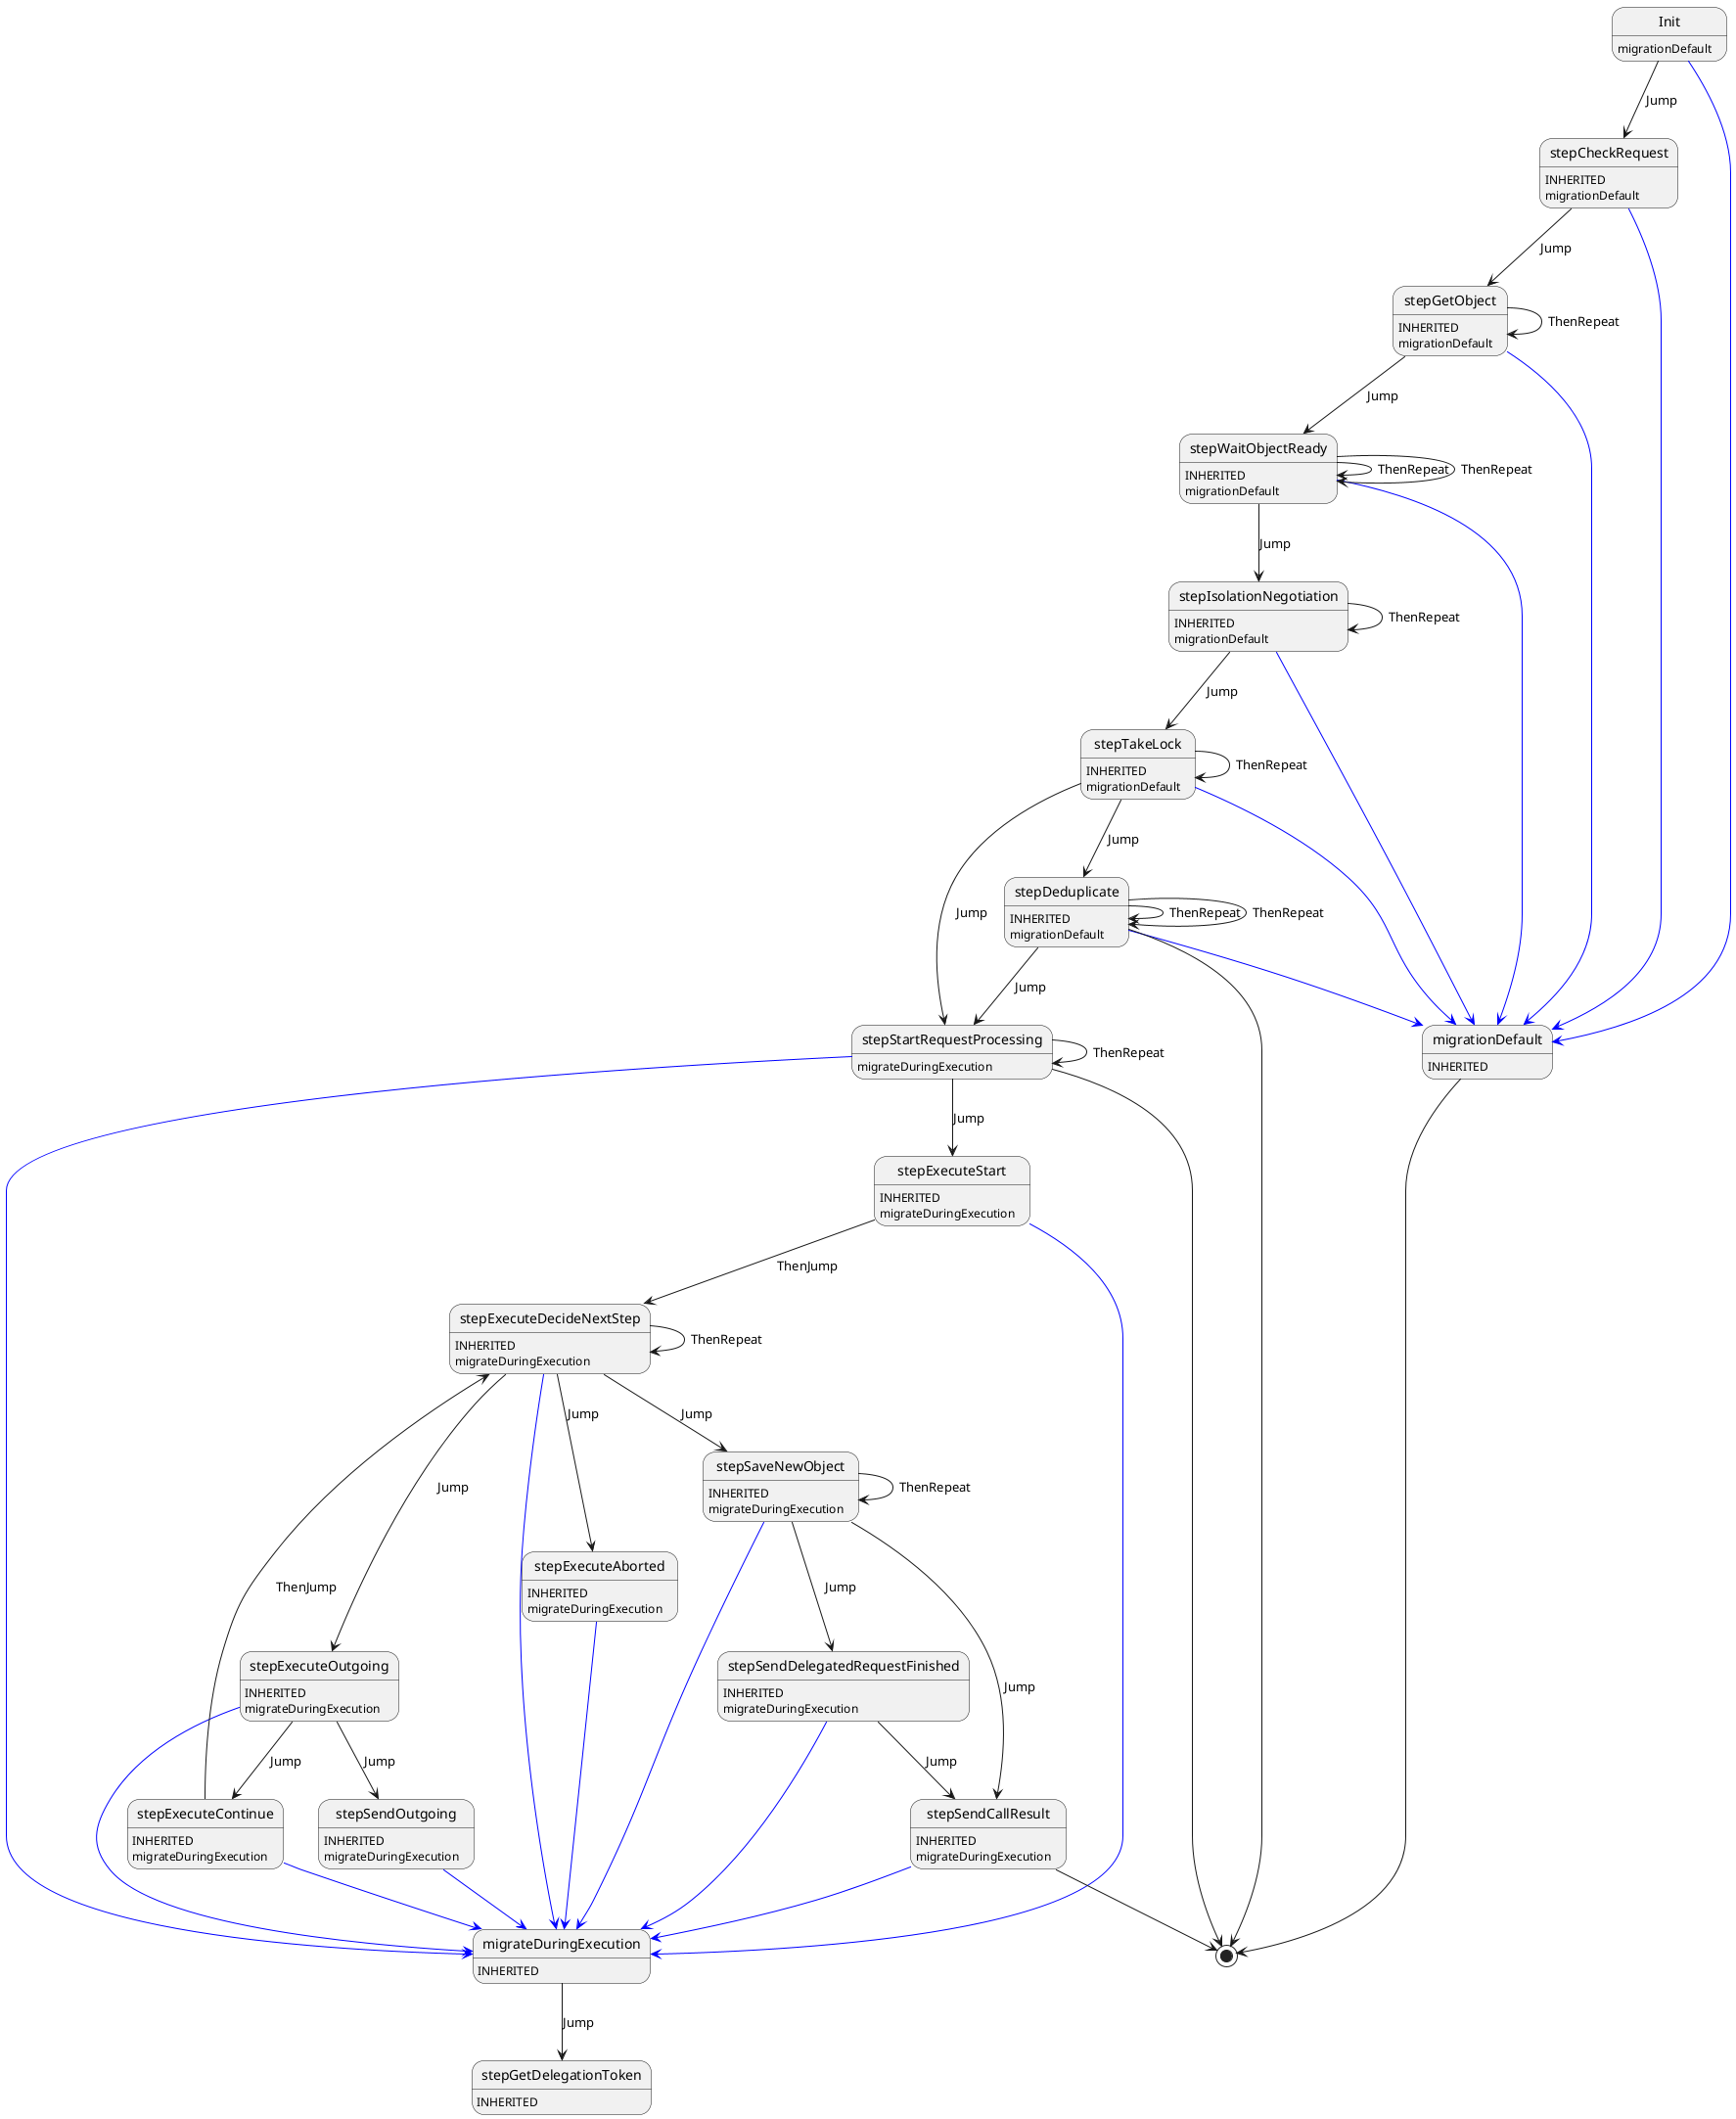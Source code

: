 @startuml
Init : migrationDefault
Init -[#blue]-> migrationDefault
Init --> stepCheckRequest : Jump
migrationDefault : INHERITED
migrationDefault --> [*]
stepCheckRequest : INHERITED
stepCheckRequest : migrationDefault
stepCheckRequest -[#blue]-> migrationDefault
stepCheckRequest --> stepGetObject : Jump
stepGetObject : INHERITED
stepGetObject : migrationDefault
stepGetObject -[#blue]-> migrationDefault
stepGetObject --> stepWaitObjectReady : Jump
stepGetObject --> stepGetObject : ThenRepeat
stepWaitObjectReady : INHERITED
stepWaitObjectReady : migrationDefault
stepWaitObjectReady -[#blue]-> migrationDefault
stepWaitObjectReady --> stepIsolationNegotiation : Jump
stepWaitObjectReady --> stepWaitObjectReady : ThenRepeat
stepWaitObjectReady --> stepWaitObjectReady : ThenRepeat
stepIsolationNegotiation : INHERITED
stepIsolationNegotiation : migrationDefault
stepIsolationNegotiation -[#blue]-> migrationDefault
stepIsolationNegotiation --> stepTakeLock : Jump
stepIsolationNegotiation --> stepIsolationNegotiation : ThenRepeat
stepTakeLock : INHERITED
stepTakeLock : migrationDefault
stepTakeLock -[#blue]-> migrationDefault
stepTakeLock --> stepDeduplicate : Jump
stepTakeLock --> stepStartRequestProcessing : Jump
stepTakeLock --> stepTakeLock : ThenRepeat
stepDeduplicate : INHERITED
stepDeduplicate : migrationDefault
stepDeduplicate -[#blue]-> migrationDefault
stepDeduplicate --> stepStartRequestProcessing : Jump
stepDeduplicate --> [*]
stepDeduplicate --> stepDeduplicate : ThenRepeat
stepDeduplicate --> stepDeduplicate : ThenRepeat
stepStartRequestProcessing : migrateDuringExecution
stepStartRequestProcessing -[#blue]-> migrateDuringExecution
stepStartRequestProcessing --> stepExecuteStart : Jump
stepStartRequestProcessing --> [*]
stepStartRequestProcessing --> stepStartRequestProcessing : ThenRepeat
migrateDuringExecution : INHERITED
migrateDuringExecution --> stepGetDelegationToken : Jump
stepExecuteStart : INHERITED
stepExecuteStart : migrateDuringExecution
stepExecuteStart -[#blue]-> migrateDuringExecution
stepExecuteStart --> stepExecuteDecideNextStep : ThenJump
stepGetDelegationToken : INHERITED
stepExecuteDecideNextStep : INHERITED
stepExecuteDecideNextStep : migrateDuringExecution
stepExecuteDecideNextStep -[#blue]-> migrateDuringExecution
stepExecuteDecideNextStep --> stepSaveNewObject : Jump
stepExecuteDecideNextStep --> stepExecuteAborted : Jump
stepExecuteDecideNextStep --> stepExecuteOutgoing : Jump
stepExecuteDecideNextStep --> stepExecuteDecideNextStep : ThenRepeat
stepSaveNewObject : INHERITED
stepSaveNewObject : migrateDuringExecution
stepSaveNewObject -[#blue]-> migrateDuringExecution
stepSaveNewObject --> stepSendDelegatedRequestFinished : Jump
stepSaveNewObject --> stepSendCallResult : Jump
stepSaveNewObject --> stepSaveNewObject : ThenRepeat
stepExecuteAborted : INHERITED
stepExecuteAborted : migrateDuringExecution
stepExecuteAborted -[#blue]-> migrateDuringExecution
stepExecuteOutgoing : INHERITED
stepExecuteOutgoing : migrateDuringExecution
stepExecuteOutgoing -[#blue]-> migrateDuringExecution
stepExecuteOutgoing --> stepSendOutgoing : Jump
stepExecuteOutgoing --> stepExecuteContinue : Jump
stepSendDelegatedRequestFinished : INHERITED
stepSendDelegatedRequestFinished : migrateDuringExecution
stepSendDelegatedRequestFinished -[#blue]-> migrateDuringExecution
stepSendDelegatedRequestFinished --> stepSendCallResult : Jump
stepSendCallResult : INHERITED
stepSendCallResult : migrateDuringExecution
stepSendCallResult -[#blue]-> migrateDuringExecution
stepSendCallResult --> [*]
stepSendOutgoing : INHERITED
stepSendOutgoing : migrateDuringExecution
stepSendOutgoing -[#blue]-> migrateDuringExecution
stepExecuteContinue : INHERITED
stepExecuteContinue : migrateDuringExecution
stepExecuteContinue -[#blue]-> migrateDuringExecution
stepExecuteContinue --> stepExecuteDecideNextStep : ThenJump
@enduml
